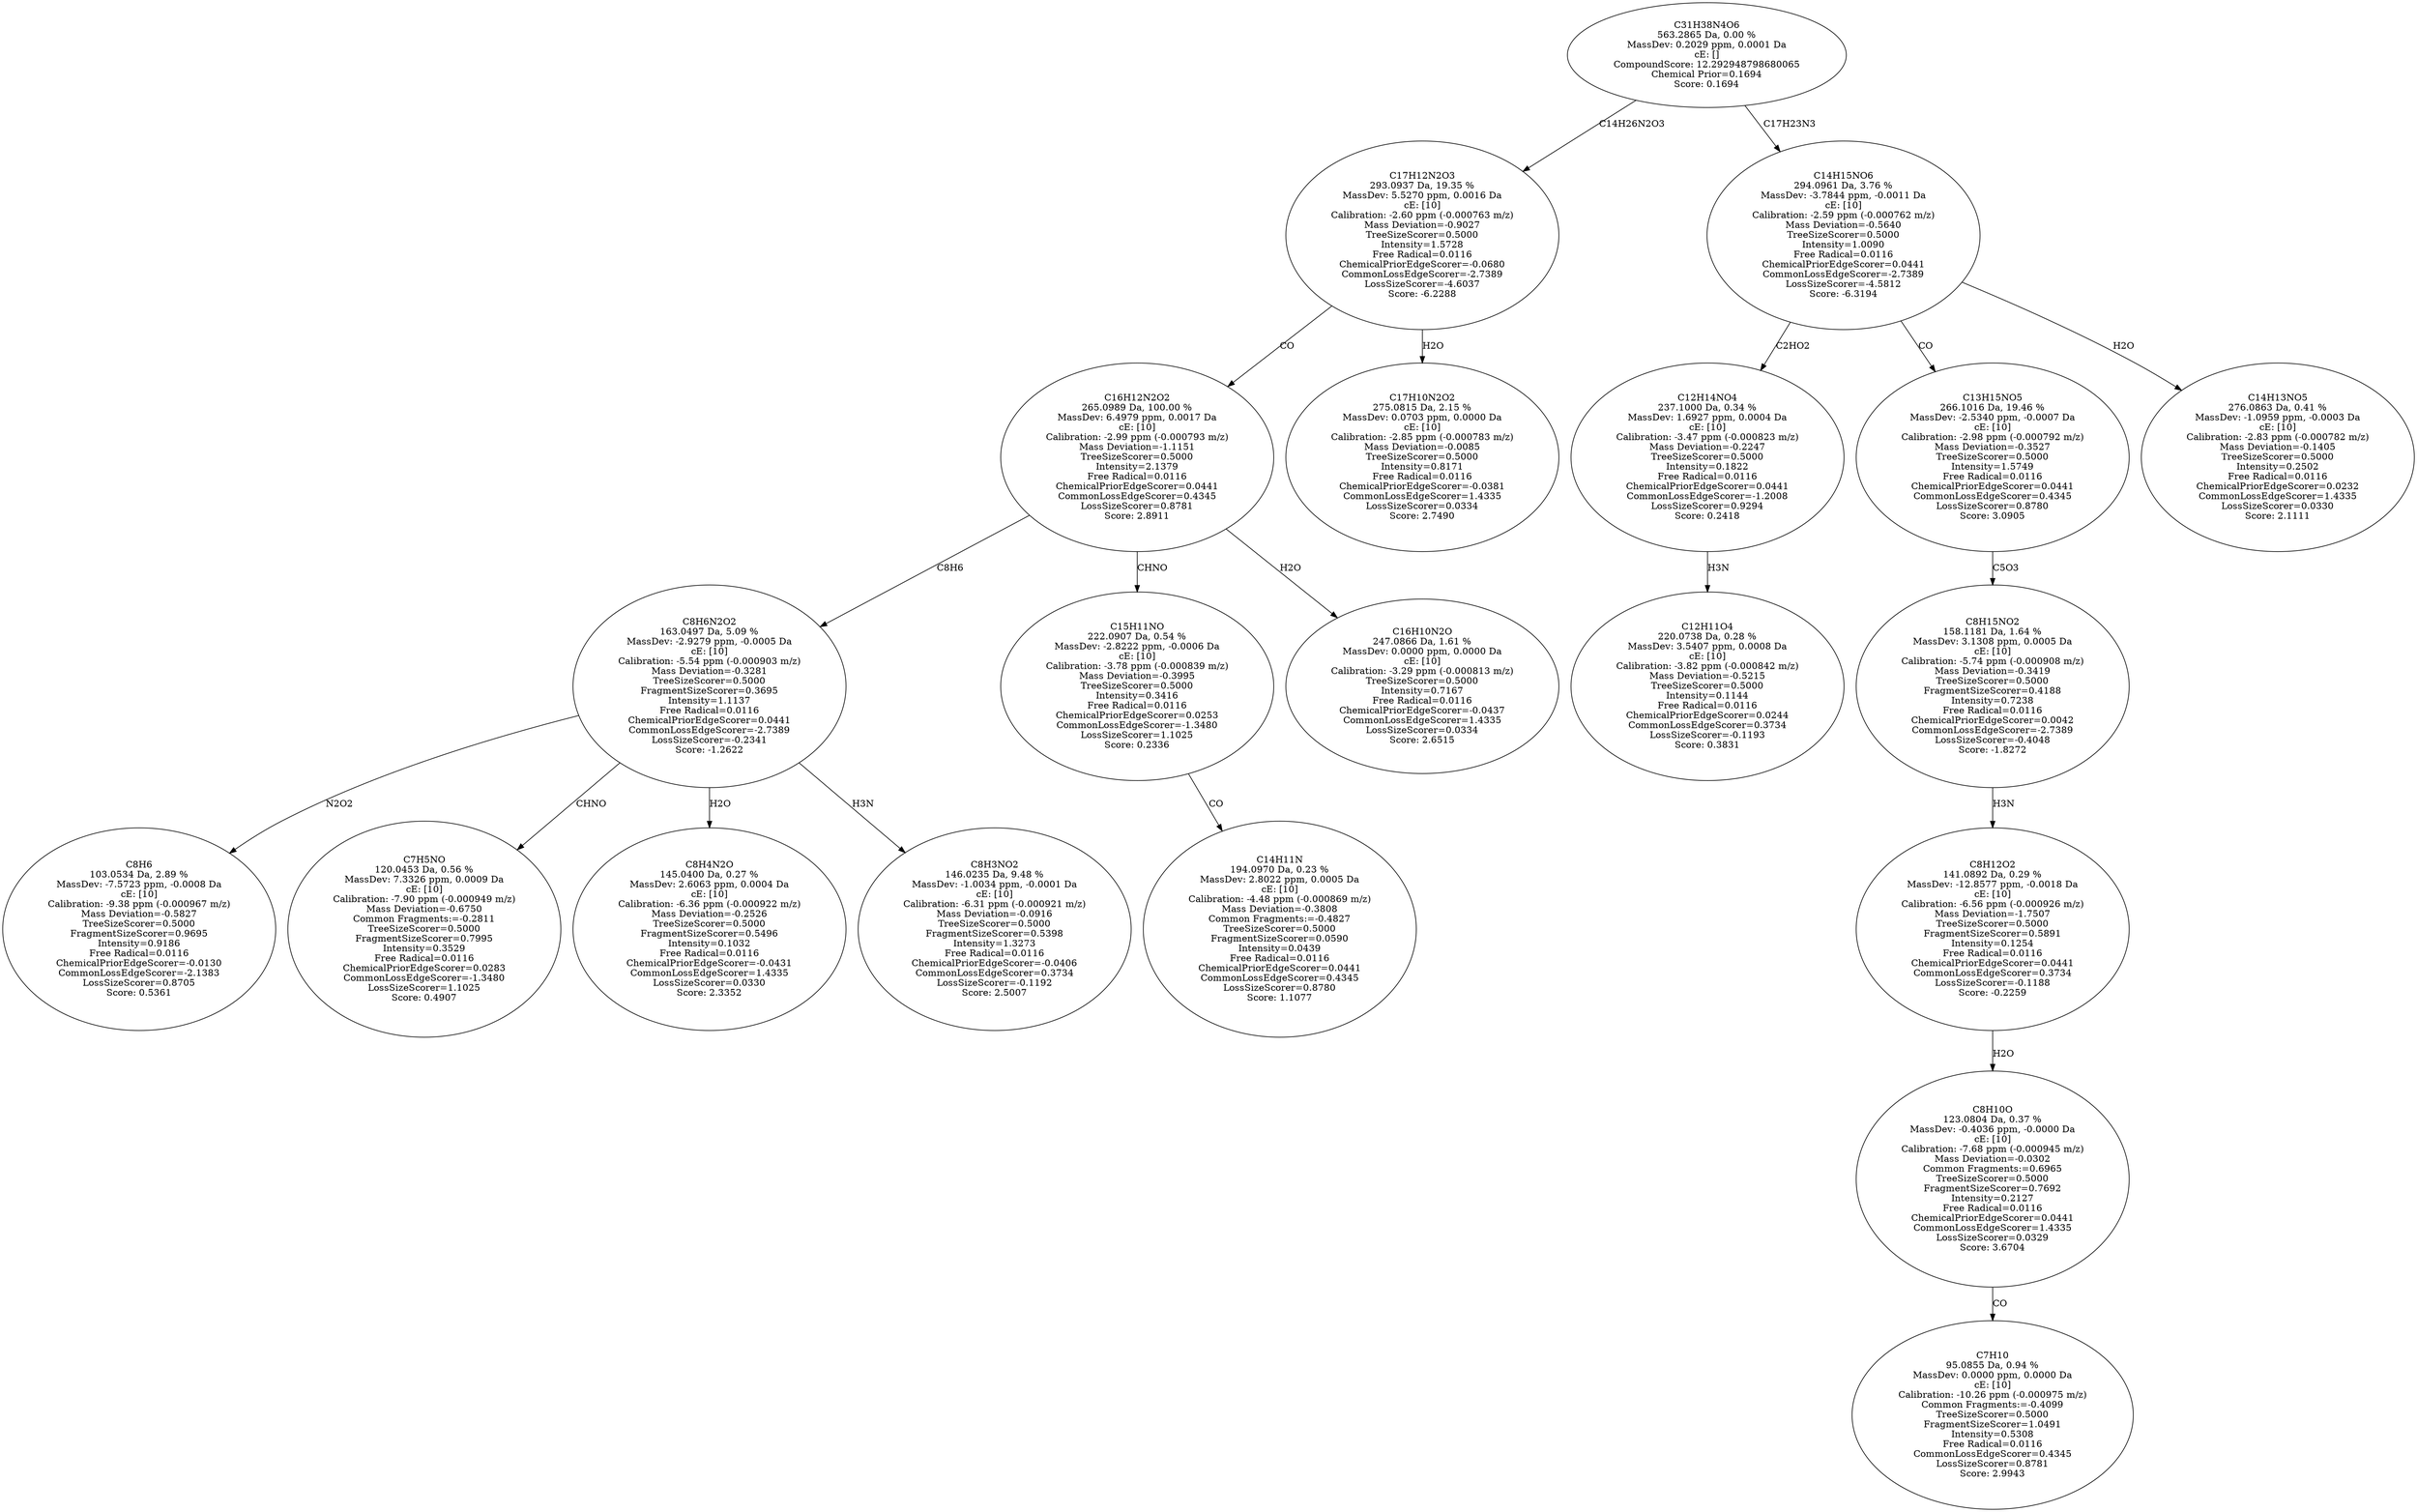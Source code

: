 strict digraph {
v1 [label="C8H6\n103.0534 Da, 2.89 %\nMassDev: -7.5723 ppm, -0.0008 Da\ncE: [10]\nCalibration: -9.38 ppm (-0.000967 m/z)\nMass Deviation=-0.5827\nTreeSizeScorer=0.5000\nFragmentSizeScorer=0.9695\nIntensity=0.9186\nFree Radical=0.0116\nChemicalPriorEdgeScorer=-0.0130\nCommonLossEdgeScorer=-2.1383\nLossSizeScorer=0.8705\nScore: 0.5361"];
v2 [label="C7H5NO\n120.0453 Da, 0.56 %\nMassDev: 7.3326 ppm, 0.0009 Da\ncE: [10]\nCalibration: -7.90 ppm (-0.000949 m/z)\nMass Deviation=-0.6750\nCommon Fragments:=-0.2811\nTreeSizeScorer=0.5000\nFragmentSizeScorer=0.7995\nIntensity=0.3529\nFree Radical=0.0116\nChemicalPriorEdgeScorer=0.0283\nCommonLossEdgeScorer=-1.3480\nLossSizeScorer=1.1025\nScore: 0.4907"];
v3 [label="C8H4N2O\n145.0400 Da, 0.27 %\nMassDev: 2.6063 ppm, 0.0004 Da\ncE: [10]\nCalibration: -6.36 ppm (-0.000922 m/z)\nMass Deviation=-0.2526\nTreeSizeScorer=0.5000\nFragmentSizeScorer=0.5496\nIntensity=0.1032\nFree Radical=0.0116\nChemicalPriorEdgeScorer=-0.0431\nCommonLossEdgeScorer=1.4335\nLossSizeScorer=0.0330\nScore: 2.3352"];
v4 [label="C8H3NO2\n146.0235 Da, 9.48 %\nMassDev: -1.0034 ppm, -0.0001 Da\ncE: [10]\nCalibration: -6.31 ppm (-0.000921 m/z)\nMass Deviation=-0.0916\nTreeSizeScorer=0.5000\nFragmentSizeScorer=0.5398\nIntensity=1.3273\nFree Radical=0.0116\nChemicalPriorEdgeScorer=-0.0406\nCommonLossEdgeScorer=0.3734\nLossSizeScorer=-0.1192\nScore: 2.5007"];
v5 [label="C8H6N2O2\n163.0497 Da, 5.09 %\nMassDev: -2.9279 ppm, -0.0005 Da\ncE: [10]\nCalibration: -5.54 ppm (-0.000903 m/z)\nMass Deviation=-0.3281\nTreeSizeScorer=0.5000\nFragmentSizeScorer=0.3695\nIntensity=1.1137\nFree Radical=0.0116\nChemicalPriorEdgeScorer=0.0441\nCommonLossEdgeScorer=-2.7389\nLossSizeScorer=-0.2341\nScore: -1.2622"];
v6 [label="C14H11N\n194.0970 Da, 0.23 %\nMassDev: 2.8022 ppm, 0.0005 Da\ncE: [10]\nCalibration: -4.48 ppm (-0.000869 m/z)\nMass Deviation=-0.3808\nCommon Fragments:=-0.4827\nTreeSizeScorer=0.5000\nFragmentSizeScorer=0.0590\nIntensity=0.0439\nFree Radical=0.0116\nChemicalPriorEdgeScorer=0.0441\nCommonLossEdgeScorer=0.4345\nLossSizeScorer=0.8780\nScore: 1.1077"];
v7 [label="C15H11NO\n222.0907 Da, 0.54 %\nMassDev: -2.8222 ppm, -0.0006 Da\ncE: [10]\nCalibration: -3.78 ppm (-0.000839 m/z)\nMass Deviation=-0.3995\nTreeSizeScorer=0.5000\nIntensity=0.3416\nFree Radical=0.0116\nChemicalPriorEdgeScorer=0.0253\nCommonLossEdgeScorer=-1.3480\nLossSizeScorer=1.1025\nScore: 0.2336"];
v8 [label="C16H10N2O\n247.0866 Da, 1.61 %\nMassDev: 0.0000 ppm, 0.0000 Da\ncE: [10]\nCalibration: -3.29 ppm (-0.000813 m/z)\nTreeSizeScorer=0.5000\nIntensity=0.7167\nFree Radical=0.0116\nChemicalPriorEdgeScorer=-0.0437\nCommonLossEdgeScorer=1.4335\nLossSizeScorer=0.0334\nScore: 2.6515"];
v9 [label="C16H12N2O2\n265.0989 Da, 100.00 %\nMassDev: 6.4979 ppm, 0.0017 Da\ncE: [10]\nCalibration: -2.99 ppm (-0.000793 m/z)\nMass Deviation=-1.1151\nTreeSizeScorer=0.5000\nIntensity=2.1379\nFree Radical=0.0116\nChemicalPriorEdgeScorer=0.0441\nCommonLossEdgeScorer=0.4345\nLossSizeScorer=0.8781\nScore: 2.8911"];
v10 [label="C17H10N2O2\n275.0815 Da, 2.15 %\nMassDev: 0.0703 ppm, 0.0000 Da\ncE: [10]\nCalibration: -2.85 ppm (-0.000783 m/z)\nMass Deviation=-0.0085\nTreeSizeScorer=0.5000\nIntensity=0.8171\nFree Radical=0.0116\nChemicalPriorEdgeScorer=-0.0381\nCommonLossEdgeScorer=1.4335\nLossSizeScorer=0.0334\nScore: 2.7490"];
v11 [label="C17H12N2O3\n293.0937 Da, 19.35 %\nMassDev: 5.5270 ppm, 0.0016 Da\ncE: [10]\nCalibration: -2.60 ppm (-0.000763 m/z)\nMass Deviation=-0.9027\nTreeSizeScorer=0.5000\nIntensity=1.5728\nFree Radical=0.0116\nChemicalPriorEdgeScorer=-0.0680\nCommonLossEdgeScorer=-2.7389\nLossSizeScorer=-4.6037\nScore: -6.2288"];
v12 [label="C12H11O4\n220.0738 Da, 0.28 %\nMassDev: 3.5407 ppm, 0.0008 Da\ncE: [10]\nCalibration: -3.82 ppm (-0.000842 m/z)\nMass Deviation=-0.5215\nTreeSizeScorer=0.5000\nIntensity=0.1144\nFree Radical=0.0116\nChemicalPriorEdgeScorer=0.0244\nCommonLossEdgeScorer=0.3734\nLossSizeScorer=-0.1193\nScore: 0.3831"];
v13 [label="C12H14NO4\n237.1000 Da, 0.34 %\nMassDev: 1.6927 ppm, 0.0004 Da\ncE: [10]\nCalibration: -3.47 ppm (-0.000823 m/z)\nMass Deviation=-0.2247\nTreeSizeScorer=0.5000\nIntensity=0.1822\nFree Radical=0.0116\nChemicalPriorEdgeScorer=0.0441\nCommonLossEdgeScorer=-1.2008\nLossSizeScorer=0.9294\nScore: 0.2418"];
v14 [label="C7H10\n95.0855 Da, 0.94 %\nMassDev: 0.0000 ppm, 0.0000 Da\ncE: [10]\nCalibration: -10.26 ppm (-0.000975 m/z)\nCommon Fragments:=-0.4099\nTreeSizeScorer=0.5000\nFragmentSizeScorer=1.0491\nIntensity=0.5308\nFree Radical=0.0116\nCommonLossEdgeScorer=0.4345\nLossSizeScorer=0.8781\nScore: 2.9943"];
v15 [label="C8H10O\n123.0804 Da, 0.37 %\nMassDev: -0.4036 ppm, -0.0000 Da\ncE: [10]\nCalibration: -7.68 ppm (-0.000945 m/z)\nMass Deviation=-0.0302\nCommon Fragments:=0.6965\nTreeSizeScorer=0.5000\nFragmentSizeScorer=0.7692\nIntensity=0.2127\nFree Radical=0.0116\nChemicalPriorEdgeScorer=0.0441\nCommonLossEdgeScorer=1.4335\nLossSizeScorer=0.0329\nScore: 3.6704"];
v16 [label="C8H12O2\n141.0892 Da, 0.29 %\nMassDev: -12.8577 ppm, -0.0018 Da\ncE: [10]\nCalibration: -6.56 ppm (-0.000926 m/z)\nMass Deviation=-1.7507\nTreeSizeScorer=0.5000\nFragmentSizeScorer=0.5891\nIntensity=0.1254\nFree Radical=0.0116\nChemicalPriorEdgeScorer=0.0441\nCommonLossEdgeScorer=0.3734\nLossSizeScorer=-0.1188\nScore: -0.2259"];
v17 [label="C8H15NO2\n158.1181 Da, 1.64 %\nMassDev: 3.1308 ppm, 0.0005 Da\ncE: [10]\nCalibration: -5.74 ppm (-0.000908 m/z)\nMass Deviation=-0.3419\nTreeSizeScorer=0.5000\nFragmentSizeScorer=0.4188\nIntensity=0.7238\nFree Radical=0.0116\nChemicalPriorEdgeScorer=0.0042\nCommonLossEdgeScorer=-2.7389\nLossSizeScorer=-0.4048\nScore: -1.8272"];
v18 [label="C13H15NO5\n266.1016 Da, 19.46 %\nMassDev: -2.5340 ppm, -0.0007 Da\ncE: [10]\nCalibration: -2.98 ppm (-0.000792 m/z)\nMass Deviation=-0.3527\nTreeSizeScorer=0.5000\nIntensity=1.5749\nFree Radical=0.0116\nChemicalPriorEdgeScorer=0.0441\nCommonLossEdgeScorer=0.4345\nLossSizeScorer=0.8780\nScore: 3.0905"];
v19 [label="C14H13NO5\n276.0863 Da, 0.41 %\nMassDev: -1.0959 ppm, -0.0003 Da\ncE: [10]\nCalibration: -2.83 ppm (-0.000782 m/z)\nMass Deviation=-0.1405\nTreeSizeScorer=0.5000\nIntensity=0.2502\nFree Radical=0.0116\nChemicalPriorEdgeScorer=0.0232\nCommonLossEdgeScorer=1.4335\nLossSizeScorer=0.0330\nScore: 2.1111"];
v20 [label="C14H15NO6\n294.0961 Da, 3.76 %\nMassDev: -3.7844 ppm, -0.0011 Da\ncE: [10]\nCalibration: -2.59 ppm (-0.000762 m/z)\nMass Deviation=-0.5640\nTreeSizeScorer=0.5000\nIntensity=1.0090\nFree Radical=0.0116\nChemicalPriorEdgeScorer=0.0441\nCommonLossEdgeScorer=-2.7389\nLossSizeScorer=-4.5812\nScore: -6.3194"];
v21 [label="C31H38N4O6\n563.2865 Da, 0.00 %\nMassDev: 0.2029 ppm, 0.0001 Da\ncE: []\nCompoundScore: 12.292948798680065\nChemical Prior=0.1694\nScore: 0.1694"];
v5 -> v1 [label="N2O2"];
v5 -> v2 [label="CHNO"];
v5 -> v3 [label="H2O"];
v5 -> v4 [label="H3N"];
v9 -> v5 [label="C8H6"];
v7 -> v6 [label="CO"];
v9 -> v7 [label="CHNO"];
v9 -> v8 [label="H2O"];
v11 -> v9 [label="CO"];
v11 -> v10 [label="H2O"];
v21 -> v11 [label="C14H26N2O3"];
v13 -> v12 [label="H3N"];
v20 -> v13 [label="C2HO2"];
v15 -> v14 [label="CO"];
v16 -> v15 [label="H2O"];
v17 -> v16 [label="H3N"];
v18 -> v17 [label="C5O3"];
v20 -> v18 [label="CO"];
v20 -> v19 [label="H2O"];
v21 -> v20 [label="C17H23N3"];
}